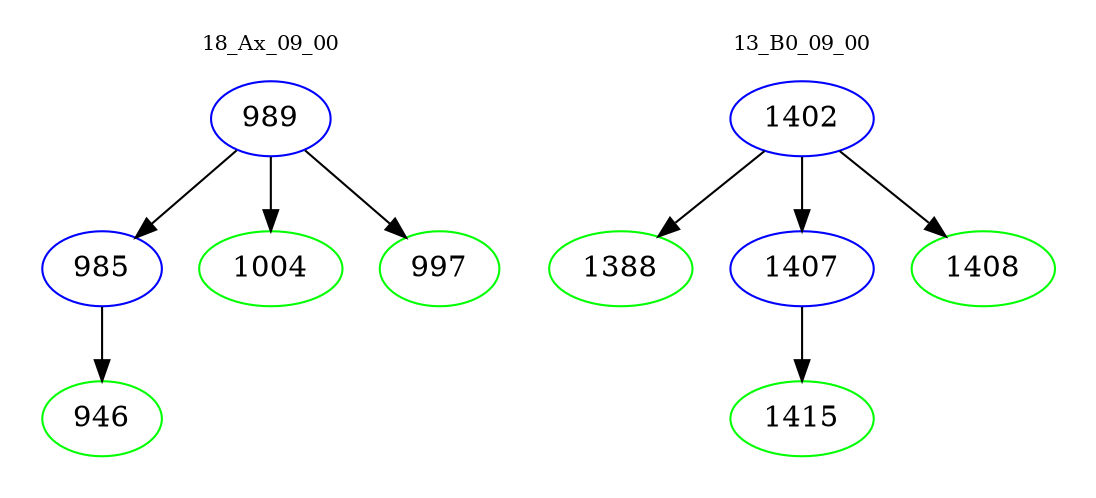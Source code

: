 digraph{
subgraph cluster_0 {
color = white
label = "18_Ax_09_00";
fontsize=10;
T0_989 [label="989", color="blue"]
T0_989 -> T0_985 [color="black"]
T0_985 [label="985", color="blue"]
T0_985 -> T0_946 [color="black"]
T0_946 [label="946", color="green"]
T0_989 -> T0_1004 [color="black"]
T0_1004 [label="1004", color="green"]
T0_989 -> T0_997 [color="black"]
T0_997 [label="997", color="green"]
}
subgraph cluster_1 {
color = white
label = "13_B0_09_00";
fontsize=10;
T1_1402 [label="1402", color="blue"]
T1_1402 -> T1_1388 [color="black"]
T1_1388 [label="1388", color="green"]
T1_1402 -> T1_1407 [color="black"]
T1_1407 [label="1407", color="blue"]
T1_1407 -> T1_1415 [color="black"]
T1_1415 [label="1415", color="green"]
T1_1402 -> T1_1408 [color="black"]
T1_1408 [label="1408", color="green"]
}
}
